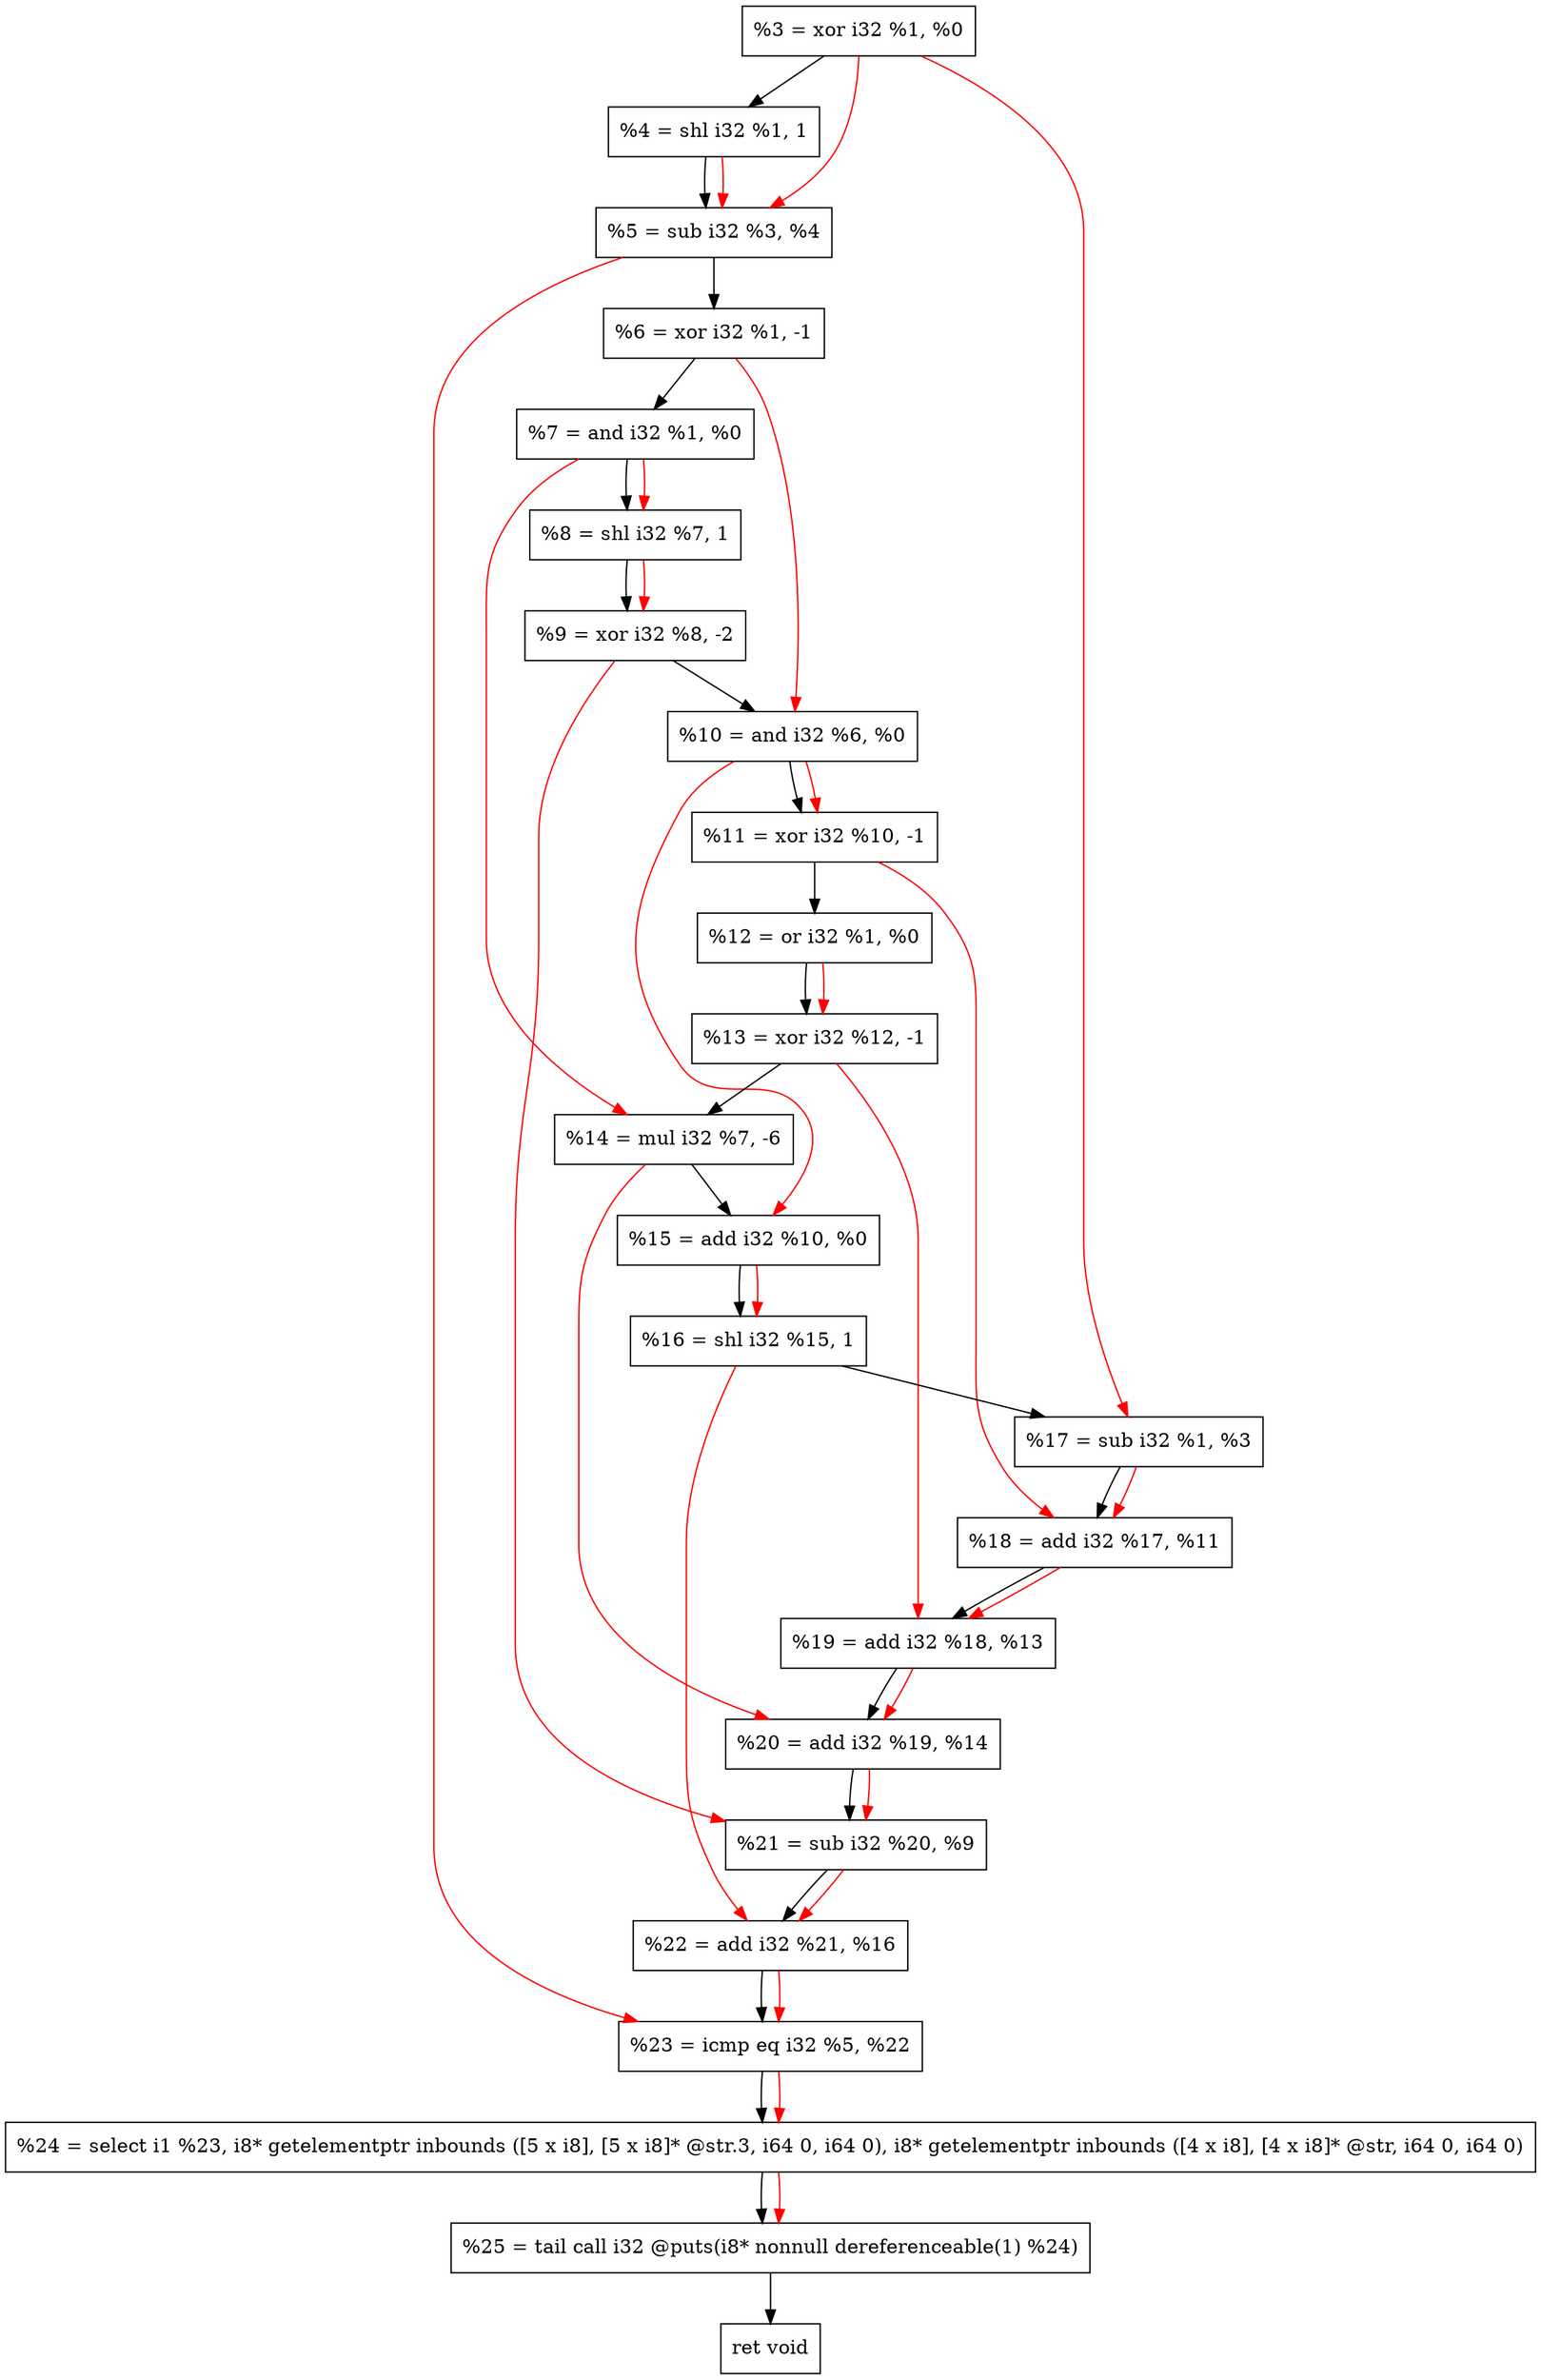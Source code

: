 digraph "DFG for'crackme' function" {
	Node0x23944b0[shape=record, label="  %3 = xor i32 %1, %0"];
	Node0x2394b60[shape=record, label="  %4 = shl i32 %1, 1"];
	Node0x2394c20[shape=record, label="  %5 = sub i32 %3, %4"];
	Node0x2394c90[shape=record, label="  %6 = xor i32 %1, -1"];
	Node0x2394d00[shape=record, label="  %7 = and i32 %1, %0"];
	Node0x2394d70[shape=record, label="  %8 = shl i32 %7, 1"];
	Node0x2394e10[shape=record, label="  %9 = xor i32 %8, -2"];
	Node0x2394e80[shape=record, label="  %10 = and i32 %6, %0"];
	Node0x2394ef0[shape=record, label="  %11 = xor i32 %10, -1"];
	Node0x2394f60[shape=record, label="  %12 = or i32 %1, %0"];
	Node0x2394fd0[shape=record, label="  %13 = xor i32 %12, -1"];
	Node0x2395070[shape=record, label="  %14 = mul i32 %7, -6"];
	Node0x23950e0[shape=record, label="  %15 = add i32 %10, %0"];
	Node0x2395150[shape=record, label="  %16 = shl i32 %15, 1"];
	Node0x23951c0[shape=record, label="  %17 = sub i32 %1, %3"];
	Node0x2395230[shape=record, label="  %18 = add i32 %17, %11"];
	Node0x23952a0[shape=record, label="  %19 = add i32 %18, %13"];
	Node0x2395310[shape=record, label="  %20 = add i32 %19, %14"];
	Node0x2395380[shape=record, label="  %21 = sub i32 %20, %9"];
	Node0x23953f0[shape=record, label="  %22 = add i32 %21, %16"];
	Node0x2395460[shape=record, label="  %23 = icmp eq i32 %5, %22"];
	Node0x2335268[shape=record, label="  %24 = select i1 %23, i8* getelementptr inbounds ([5 x i8], [5 x i8]* @str.3, i64 0, i64 0), i8* getelementptr inbounds ([4 x i8], [4 x i8]* @str, i64 0, i64 0)"];
	Node0x2395900[shape=record, label="  %25 = tail call i32 @puts(i8* nonnull dereferenceable(1) %24)"];
	Node0x2395950[shape=record, label="  ret void"];
	Node0x23944b0 -> Node0x2394b60;
	Node0x2394b60 -> Node0x2394c20;
	Node0x2394c20 -> Node0x2394c90;
	Node0x2394c90 -> Node0x2394d00;
	Node0x2394d00 -> Node0x2394d70;
	Node0x2394d70 -> Node0x2394e10;
	Node0x2394e10 -> Node0x2394e80;
	Node0x2394e80 -> Node0x2394ef0;
	Node0x2394ef0 -> Node0x2394f60;
	Node0x2394f60 -> Node0x2394fd0;
	Node0x2394fd0 -> Node0x2395070;
	Node0x2395070 -> Node0x23950e0;
	Node0x23950e0 -> Node0x2395150;
	Node0x2395150 -> Node0x23951c0;
	Node0x23951c0 -> Node0x2395230;
	Node0x2395230 -> Node0x23952a0;
	Node0x23952a0 -> Node0x2395310;
	Node0x2395310 -> Node0x2395380;
	Node0x2395380 -> Node0x23953f0;
	Node0x23953f0 -> Node0x2395460;
	Node0x2395460 -> Node0x2335268;
	Node0x2335268 -> Node0x2395900;
	Node0x2395900 -> Node0x2395950;
edge [color=red]
	Node0x23944b0 -> Node0x2394c20;
	Node0x2394b60 -> Node0x2394c20;
	Node0x2394d00 -> Node0x2394d70;
	Node0x2394d70 -> Node0x2394e10;
	Node0x2394c90 -> Node0x2394e80;
	Node0x2394e80 -> Node0x2394ef0;
	Node0x2394f60 -> Node0x2394fd0;
	Node0x2394d00 -> Node0x2395070;
	Node0x2394e80 -> Node0x23950e0;
	Node0x23950e0 -> Node0x2395150;
	Node0x23944b0 -> Node0x23951c0;
	Node0x23951c0 -> Node0x2395230;
	Node0x2394ef0 -> Node0x2395230;
	Node0x2395230 -> Node0x23952a0;
	Node0x2394fd0 -> Node0x23952a0;
	Node0x23952a0 -> Node0x2395310;
	Node0x2395070 -> Node0x2395310;
	Node0x2395310 -> Node0x2395380;
	Node0x2394e10 -> Node0x2395380;
	Node0x2395380 -> Node0x23953f0;
	Node0x2395150 -> Node0x23953f0;
	Node0x2394c20 -> Node0x2395460;
	Node0x23953f0 -> Node0x2395460;
	Node0x2395460 -> Node0x2335268;
	Node0x2335268 -> Node0x2395900;
}
